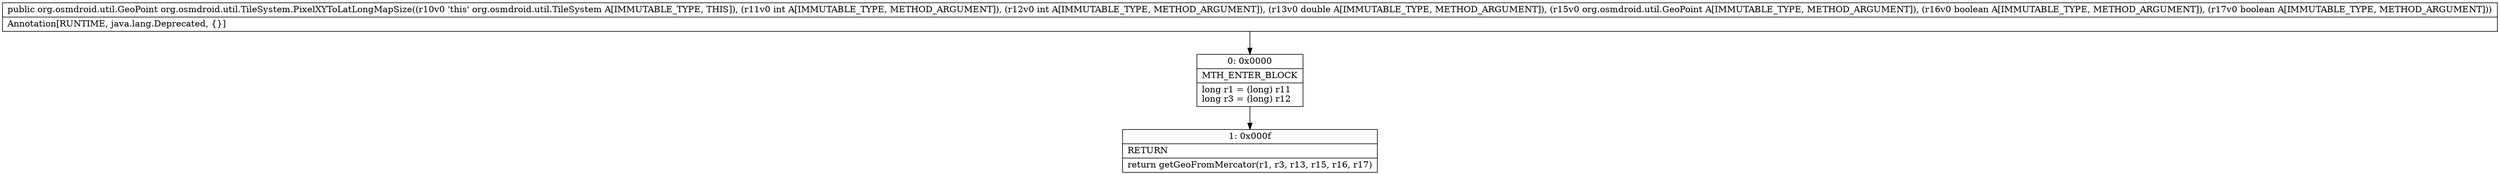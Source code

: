 digraph "CFG fororg.osmdroid.util.TileSystem.PixelXYToLatLongMapSize(IIDLorg\/osmdroid\/util\/GeoPoint;ZZ)Lorg\/osmdroid\/util\/GeoPoint;" {
Node_0 [shape=record,label="{0\:\ 0x0000|MTH_ENTER_BLOCK\l|long r1 = (long) r11\llong r3 = (long) r12\l}"];
Node_1 [shape=record,label="{1\:\ 0x000f|RETURN\l|return getGeoFromMercator(r1, r3, r13, r15, r16, r17)\l}"];
MethodNode[shape=record,label="{public org.osmdroid.util.GeoPoint org.osmdroid.util.TileSystem.PixelXYToLatLongMapSize((r10v0 'this' org.osmdroid.util.TileSystem A[IMMUTABLE_TYPE, THIS]), (r11v0 int A[IMMUTABLE_TYPE, METHOD_ARGUMENT]), (r12v0 int A[IMMUTABLE_TYPE, METHOD_ARGUMENT]), (r13v0 double A[IMMUTABLE_TYPE, METHOD_ARGUMENT]), (r15v0 org.osmdroid.util.GeoPoint A[IMMUTABLE_TYPE, METHOD_ARGUMENT]), (r16v0 boolean A[IMMUTABLE_TYPE, METHOD_ARGUMENT]), (r17v0 boolean A[IMMUTABLE_TYPE, METHOD_ARGUMENT]))  | Annotation[RUNTIME, java.lang.Deprecated, \{\}]\l}"];
MethodNode -> Node_0;
Node_0 -> Node_1;
}

